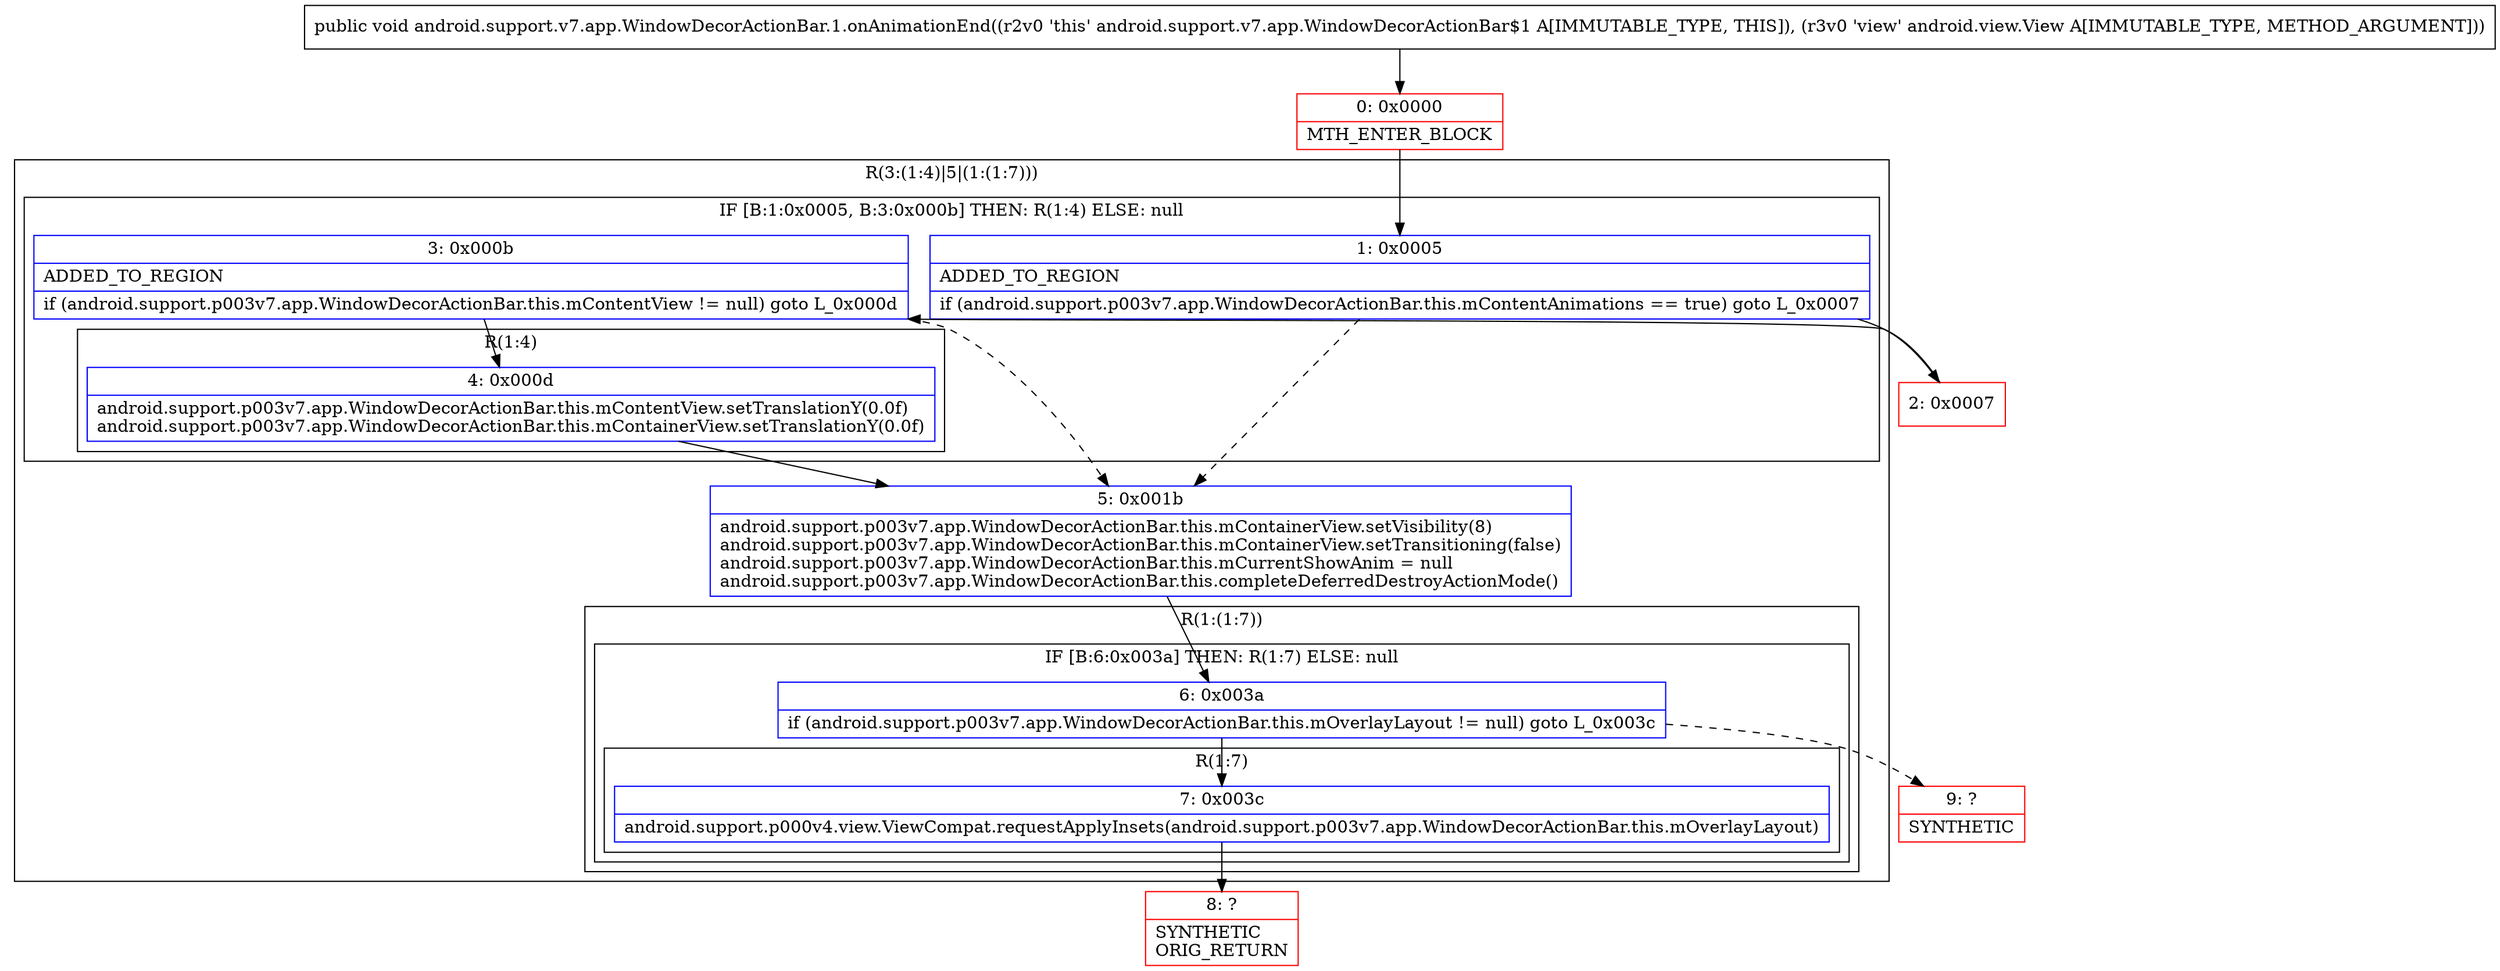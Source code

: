 digraph "CFG forandroid.support.v7.app.WindowDecorActionBar.1.onAnimationEnd(Landroid\/view\/View;)V" {
subgraph cluster_Region_1911553586 {
label = "R(3:(1:4)|5|(1:(1:7)))";
node [shape=record,color=blue];
subgraph cluster_IfRegion_922920195 {
label = "IF [B:1:0x0005, B:3:0x000b] THEN: R(1:4) ELSE: null";
node [shape=record,color=blue];
Node_1 [shape=record,label="{1\:\ 0x0005|ADDED_TO_REGION\l|if (android.support.p003v7.app.WindowDecorActionBar.this.mContentAnimations == true) goto L_0x0007\l}"];
Node_3 [shape=record,label="{3\:\ 0x000b|ADDED_TO_REGION\l|if (android.support.p003v7.app.WindowDecorActionBar.this.mContentView != null) goto L_0x000d\l}"];
subgraph cluster_Region_710669760 {
label = "R(1:4)";
node [shape=record,color=blue];
Node_4 [shape=record,label="{4\:\ 0x000d|android.support.p003v7.app.WindowDecorActionBar.this.mContentView.setTranslationY(0.0f)\landroid.support.p003v7.app.WindowDecorActionBar.this.mContainerView.setTranslationY(0.0f)\l}"];
}
}
Node_5 [shape=record,label="{5\:\ 0x001b|android.support.p003v7.app.WindowDecorActionBar.this.mContainerView.setVisibility(8)\landroid.support.p003v7.app.WindowDecorActionBar.this.mContainerView.setTransitioning(false)\landroid.support.p003v7.app.WindowDecorActionBar.this.mCurrentShowAnim = null\landroid.support.p003v7.app.WindowDecorActionBar.this.completeDeferredDestroyActionMode()\l}"];
subgraph cluster_Region_1781300944 {
label = "R(1:(1:7))";
node [shape=record,color=blue];
subgraph cluster_IfRegion_1690043337 {
label = "IF [B:6:0x003a] THEN: R(1:7) ELSE: null";
node [shape=record,color=blue];
Node_6 [shape=record,label="{6\:\ 0x003a|if (android.support.p003v7.app.WindowDecorActionBar.this.mOverlayLayout != null) goto L_0x003c\l}"];
subgraph cluster_Region_1186236640 {
label = "R(1:7)";
node [shape=record,color=blue];
Node_7 [shape=record,label="{7\:\ 0x003c|android.support.p000v4.view.ViewCompat.requestApplyInsets(android.support.p003v7.app.WindowDecorActionBar.this.mOverlayLayout)\l}"];
}
}
}
}
Node_0 [shape=record,color=red,label="{0\:\ 0x0000|MTH_ENTER_BLOCK\l}"];
Node_2 [shape=record,color=red,label="{2\:\ 0x0007}"];
Node_8 [shape=record,color=red,label="{8\:\ ?|SYNTHETIC\lORIG_RETURN\l}"];
Node_9 [shape=record,color=red,label="{9\:\ ?|SYNTHETIC\l}"];
MethodNode[shape=record,label="{public void android.support.v7.app.WindowDecorActionBar.1.onAnimationEnd((r2v0 'this' android.support.v7.app.WindowDecorActionBar$1 A[IMMUTABLE_TYPE, THIS]), (r3v0 'view' android.view.View A[IMMUTABLE_TYPE, METHOD_ARGUMENT])) }"];
MethodNode -> Node_0;
Node_1 -> Node_2;
Node_1 -> Node_5[style=dashed];
Node_3 -> Node_4;
Node_3 -> Node_5[style=dashed];
Node_4 -> Node_5;
Node_5 -> Node_6;
Node_6 -> Node_7;
Node_6 -> Node_9[style=dashed];
Node_7 -> Node_8;
Node_0 -> Node_1;
Node_2 -> Node_3;
}

